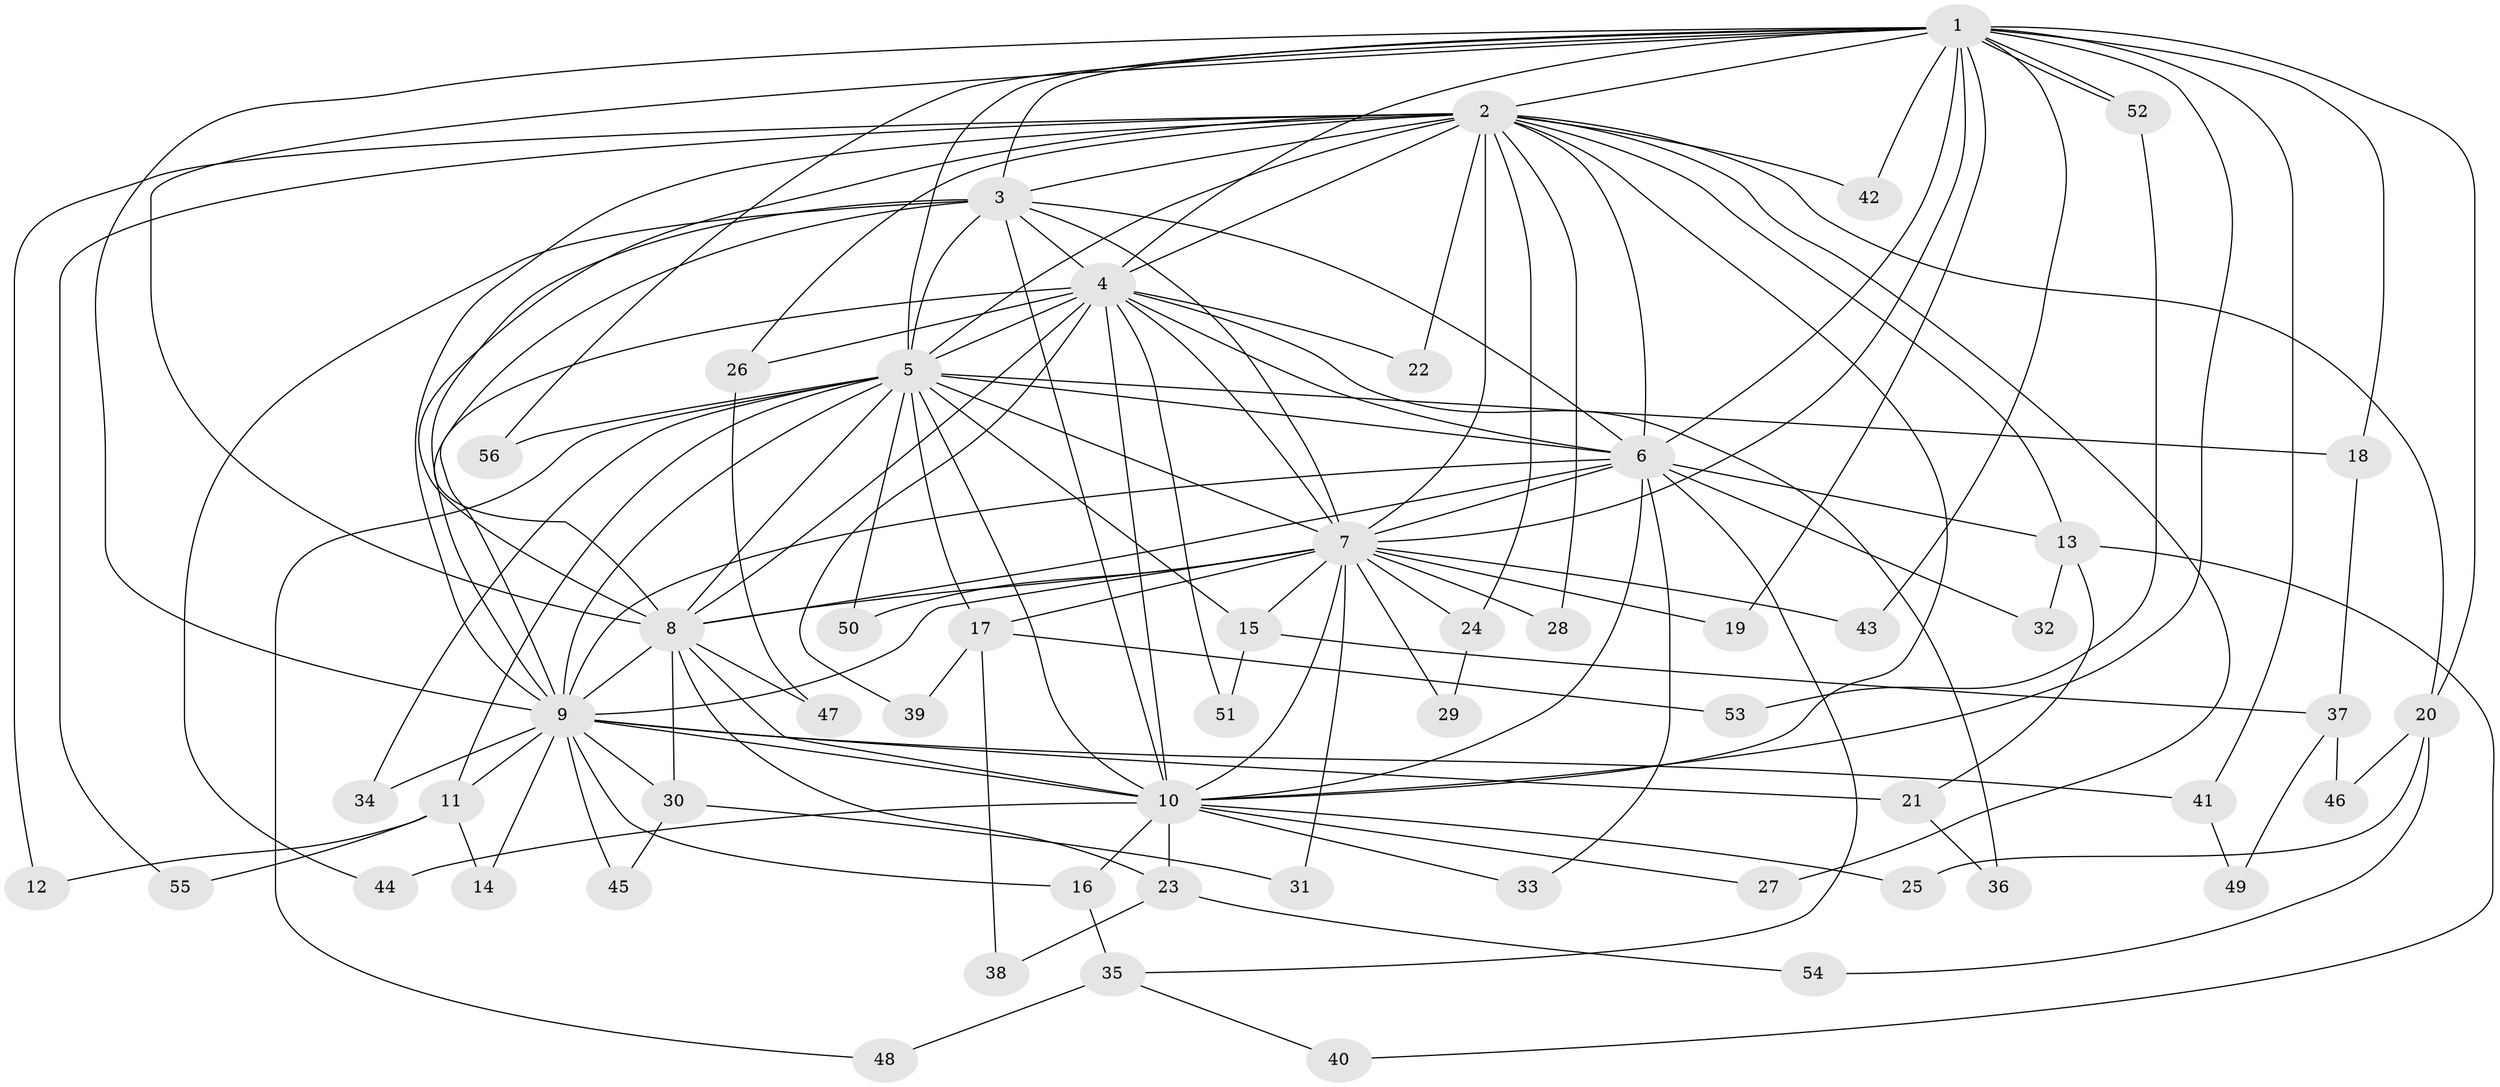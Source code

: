 // Generated by graph-tools (version 1.1) at 2025/45/03/09/25 04:45:08]
// undirected, 56 vertices, 137 edges
graph export_dot {
graph [start="1"]
  node [color=gray90,style=filled];
  1;
  2;
  3;
  4;
  5;
  6;
  7;
  8;
  9;
  10;
  11;
  12;
  13;
  14;
  15;
  16;
  17;
  18;
  19;
  20;
  21;
  22;
  23;
  24;
  25;
  26;
  27;
  28;
  29;
  30;
  31;
  32;
  33;
  34;
  35;
  36;
  37;
  38;
  39;
  40;
  41;
  42;
  43;
  44;
  45;
  46;
  47;
  48;
  49;
  50;
  51;
  52;
  53;
  54;
  55;
  56;
  1 -- 2;
  1 -- 3;
  1 -- 4;
  1 -- 5;
  1 -- 6;
  1 -- 7;
  1 -- 8;
  1 -- 9;
  1 -- 10;
  1 -- 18;
  1 -- 19;
  1 -- 20;
  1 -- 41;
  1 -- 42;
  1 -- 43;
  1 -- 52;
  1 -- 52;
  1 -- 56;
  2 -- 3;
  2 -- 4;
  2 -- 5;
  2 -- 6;
  2 -- 7;
  2 -- 8;
  2 -- 9;
  2 -- 10;
  2 -- 12;
  2 -- 13;
  2 -- 20;
  2 -- 22;
  2 -- 24;
  2 -- 26;
  2 -- 27;
  2 -- 28;
  2 -- 42;
  2 -- 55;
  3 -- 4;
  3 -- 5;
  3 -- 6;
  3 -- 7;
  3 -- 8;
  3 -- 9;
  3 -- 10;
  3 -- 44;
  4 -- 5;
  4 -- 6;
  4 -- 7;
  4 -- 8;
  4 -- 9;
  4 -- 10;
  4 -- 22;
  4 -- 26;
  4 -- 36;
  4 -- 39;
  4 -- 51;
  5 -- 6;
  5 -- 7;
  5 -- 8;
  5 -- 9;
  5 -- 10;
  5 -- 11;
  5 -- 15;
  5 -- 17;
  5 -- 18;
  5 -- 34;
  5 -- 48;
  5 -- 50;
  5 -- 56;
  6 -- 7;
  6 -- 8;
  6 -- 9;
  6 -- 10;
  6 -- 13;
  6 -- 32;
  6 -- 33;
  6 -- 35;
  7 -- 8;
  7 -- 9;
  7 -- 10;
  7 -- 15;
  7 -- 17;
  7 -- 19;
  7 -- 24;
  7 -- 28;
  7 -- 29;
  7 -- 31;
  7 -- 43;
  7 -- 50;
  8 -- 9;
  8 -- 10;
  8 -- 23;
  8 -- 30;
  8 -- 47;
  9 -- 10;
  9 -- 11;
  9 -- 14;
  9 -- 16;
  9 -- 21;
  9 -- 30;
  9 -- 34;
  9 -- 41;
  9 -- 45;
  10 -- 16;
  10 -- 23;
  10 -- 25;
  10 -- 27;
  10 -- 33;
  10 -- 44;
  11 -- 12;
  11 -- 14;
  11 -- 55;
  13 -- 21;
  13 -- 32;
  13 -- 40;
  15 -- 37;
  15 -- 51;
  16 -- 35;
  17 -- 38;
  17 -- 39;
  17 -- 53;
  18 -- 37;
  20 -- 25;
  20 -- 46;
  20 -- 54;
  21 -- 36;
  23 -- 38;
  23 -- 54;
  24 -- 29;
  26 -- 47;
  30 -- 31;
  30 -- 45;
  35 -- 40;
  35 -- 48;
  37 -- 46;
  37 -- 49;
  41 -- 49;
  52 -- 53;
}
